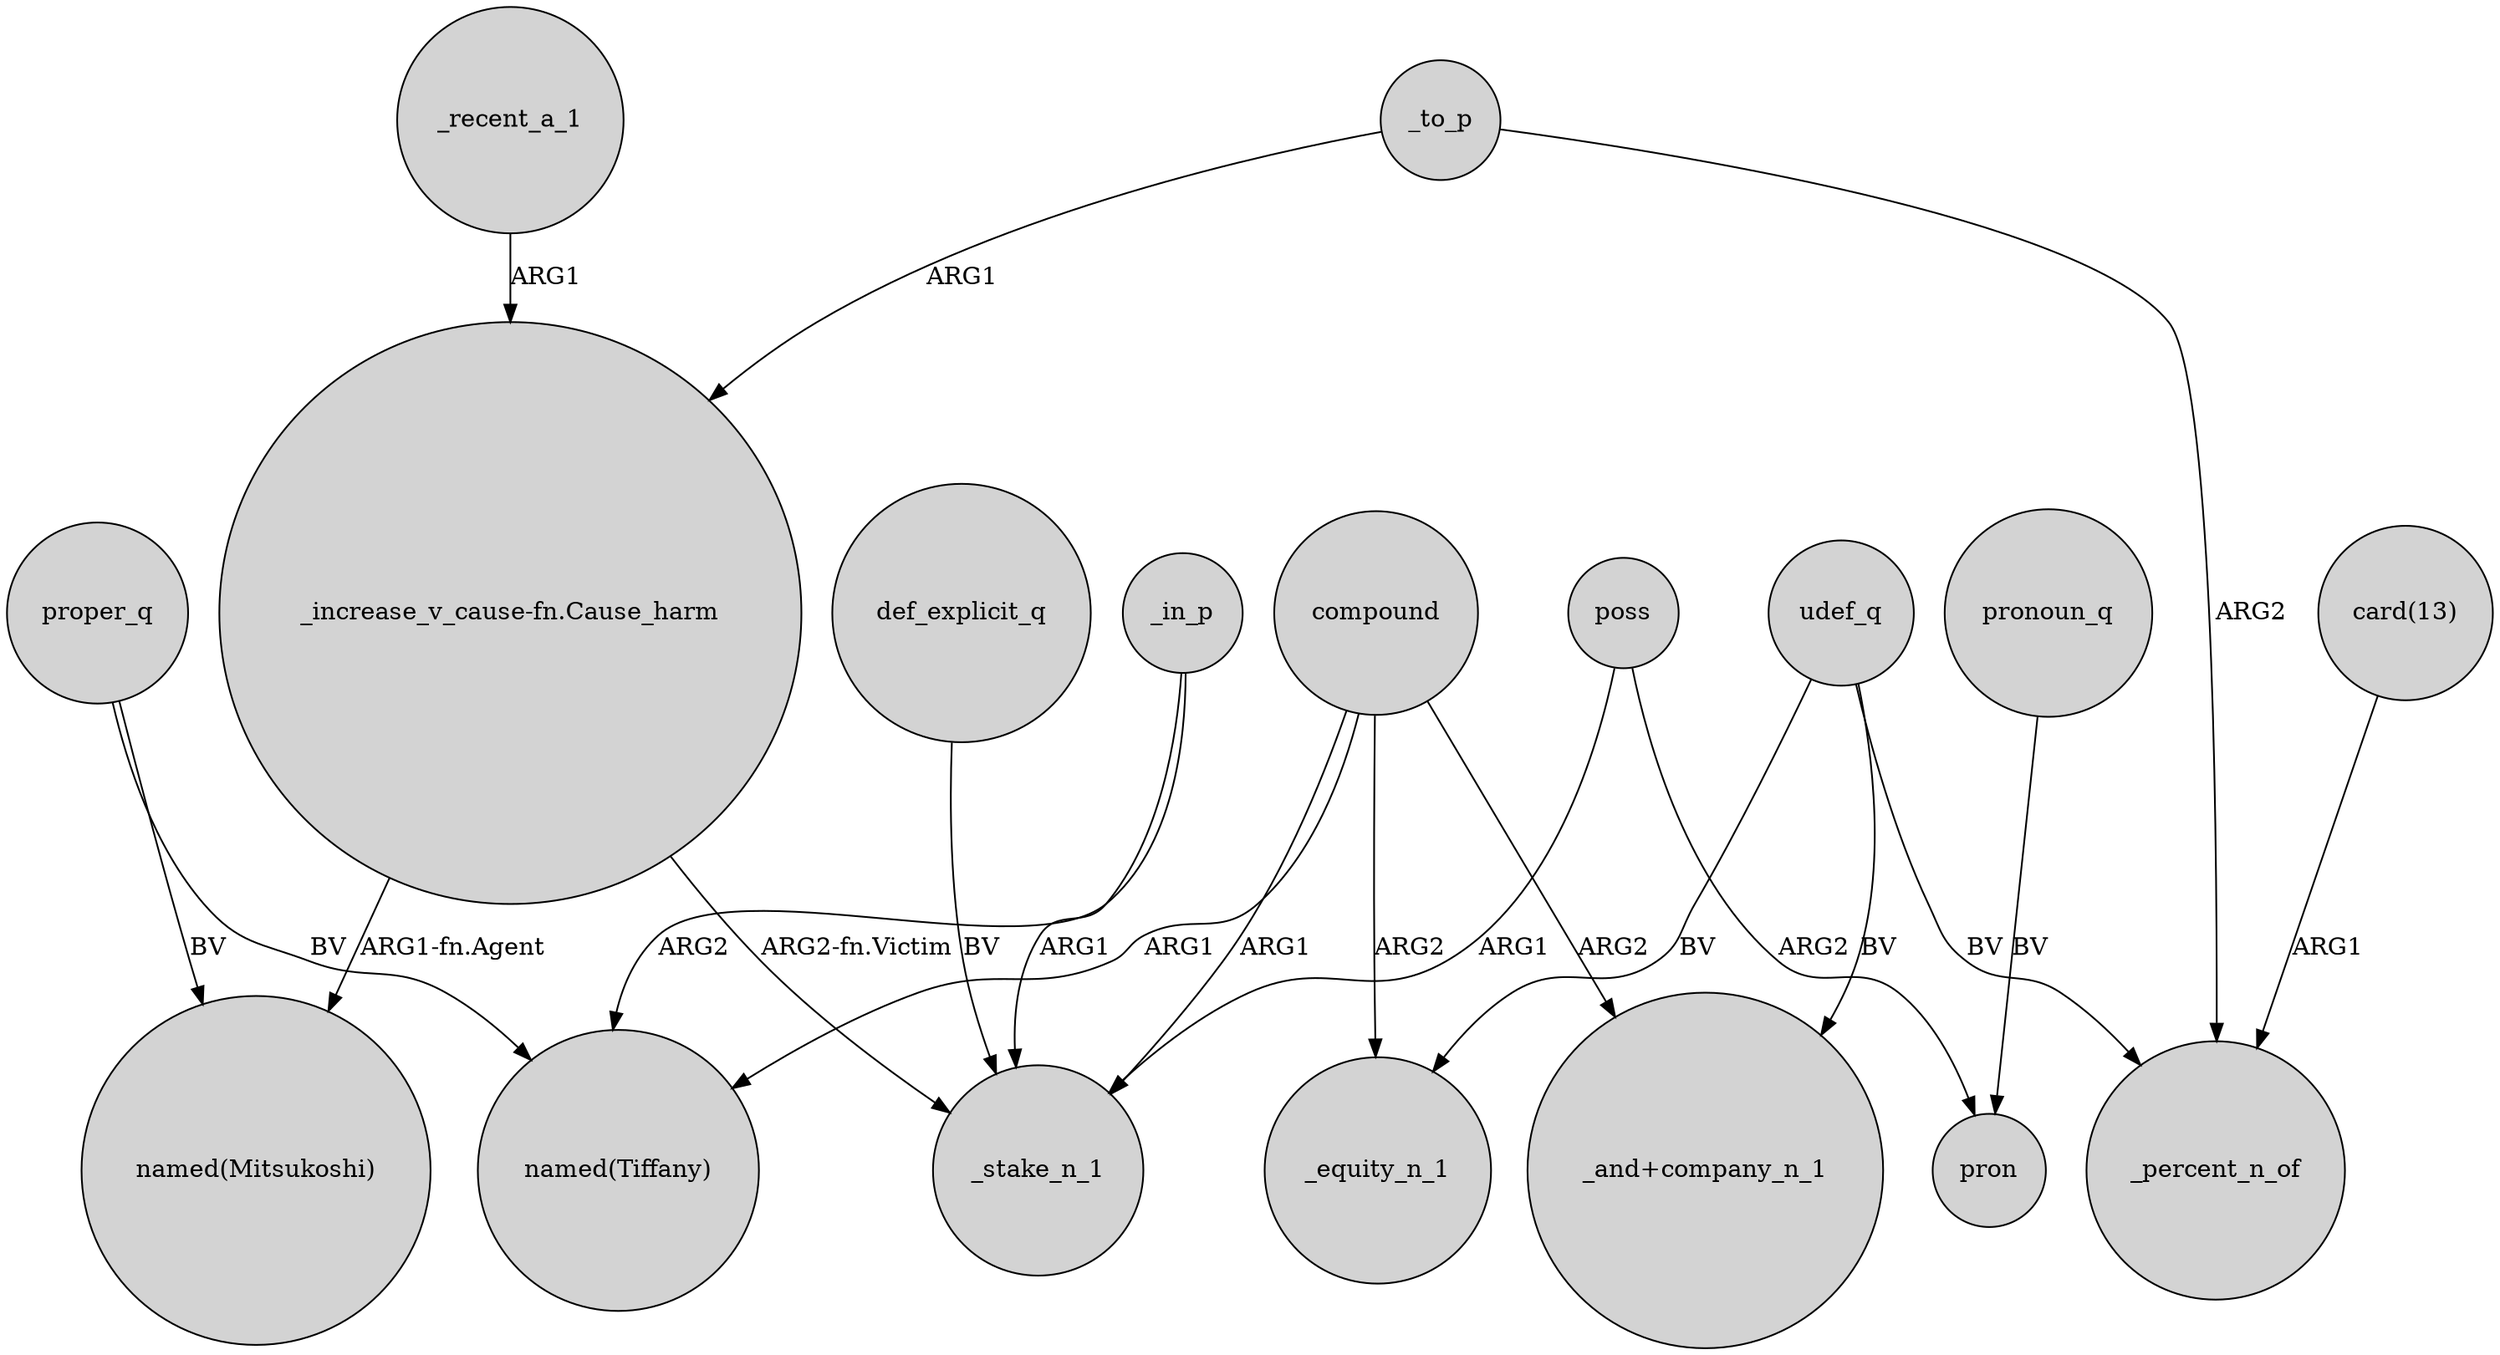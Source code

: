digraph {
	node [shape=circle style=filled]
	_to_p -> "_increase_v_cause-fn.Cause_harm" [label=ARG1]
	compound -> "_and+company_n_1" [label=ARG2]
	udef_q -> _equity_n_1 [label=BV]
	proper_q -> "named(Tiffany)" [label=BV]
	compound -> _equity_n_1 [label=ARG2]
	_to_p -> _percent_n_of [label=ARG2]
	pronoun_q -> pron [label=BV]
	poss -> pron [label=ARG2]
	compound -> "named(Tiffany)" [label=ARG1]
	"card(13)" -> _percent_n_of [label=ARG1]
	proper_q -> "named(Mitsukoshi)" [label=BV]
	udef_q -> _percent_n_of [label=BV]
	compound -> _stake_n_1 [label=ARG1]
	_recent_a_1 -> "_increase_v_cause-fn.Cause_harm" [label=ARG1]
	def_explicit_q -> _stake_n_1 [label=BV]
	_in_p -> "named(Tiffany)" [label=ARG2]
	"_increase_v_cause-fn.Cause_harm" -> _stake_n_1 [label="ARG2-fn.Victim"]
	udef_q -> "_and+company_n_1" [label=BV]
	"_increase_v_cause-fn.Cause_harm" -> "named(Mitsukoshi)" [label="ARG1-fn.Agent"]
	_in_p -> _stake_n_1 [label=ARG1]
	poss -> _stake_n_1 [label=ARG1]
}
